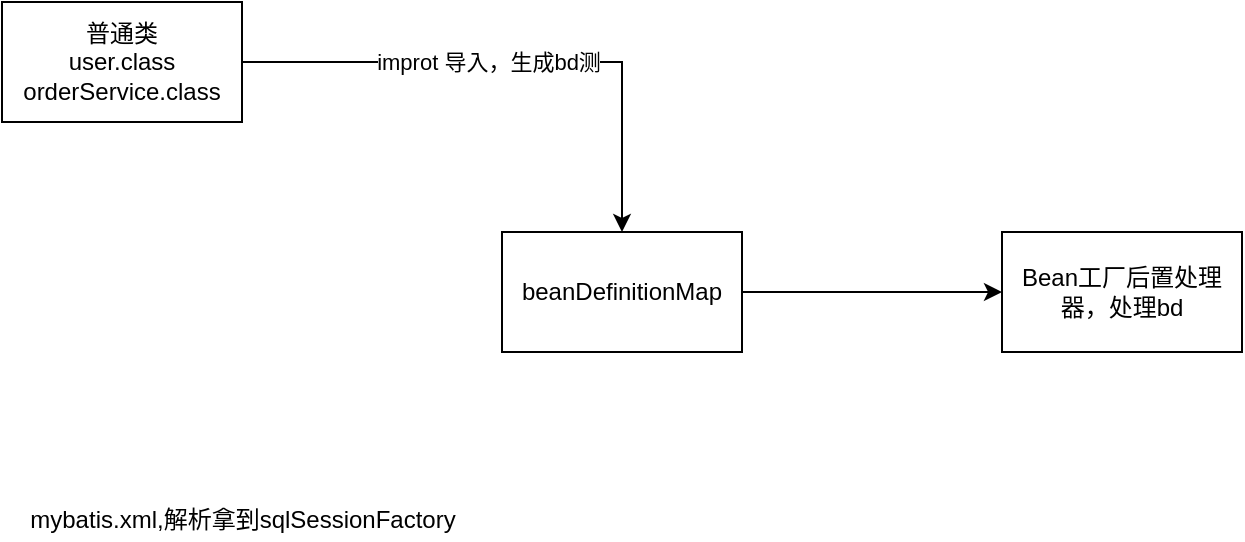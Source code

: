 <mxfile version="13.1.3">
    <diagram id="6hGFLwfOUW9BJ-s0fimq" name="Page-1">
        <mxGraphModel dx="1168" dy="666" grid="1" gridSize="10" guides="1" tooltips="1" connect="1" arrows="1" fold="1" page="1" pageScale="1" pageWidth="827" pageHeight="1169" math="0" shadow="0">
            <root>
                <mxCell id="0"/>
                <mxCell id="1" parent="0"/>
                <mxCell id="4" value="" style="edgeStyle=orthogonalEdgeStyle;rounded=0;orthogonalLoop=1;jettySize=auto;html=1;" edge="1" parent="1" source="2" target="3">
                    <mxGeometry relative="1" as="geometry"/>
                </mxCell>
                <mxCell id="2" value="beanDefinitionMap" style="rounded=0;whiteSpace=wrap;html=1;" vertex="1" parent="1">
                    <mxGeometry x="270" y="615" width="120" height="60" as="geometry"/>
                </mxCell>
                <mxCell id="3" value="Bean工厂后置处理器，处理bd" style="rounded=0;whiteSpace=wrap;html=1;" vertex="1" parent="1">
                    <mxGeometry x="520" y="615" width="120" height="60" as="geometry"/>
                </mxCell>
                <mxCell id="6" style="edgeStyle=orthogonalEdgeStyle;rounded=0;orthogonalLoop=1;jettySize=auto;html=1;" edge="1" parent="1" source="5" target="2">
                    <mxGeometry relative="1" as="geometry"/>
                </mxCell>
                <mxCell id="7" value="improt 导入，生成bd测" style="edgeLabel;html=1;align=center;verticalAlign=middle;resizable=0;points=[];" vertex="1" connectable="0" parent="6">
                    <mxGeometry x="-0.105" relative="1" as="geometry">
                        <mxPoint as="offset"/>
                    </mxGeometry>
                </mxCell>
                <mxCell id="5" value="普通类&lt;br&gt;user.class&lt;br&gt;orderService.class&lt;br&gt;" style="rounded=0;whiteSpace=wrap;html=1;" vertex="1" parent="1">
                    <mxGeometry x="20" y="500" width="120" height="60" as="geometry"/>
                </mxCell>
                <mxCell id="8" value="mybatis.xml,解析拿到sqlSessionFactory&lt;br&gt;" style="text;html=1;align=center;verticalAlign=middle;resizable=0;points=[];autosize=1;" vertex="1" parent="1">
                    <mxGeometry x="25" y="749" width="230" height="20" as="geometry"/>
                </mxCell>
            </root>
        </mxGraphModel>
    </diagram>
</mxfile>